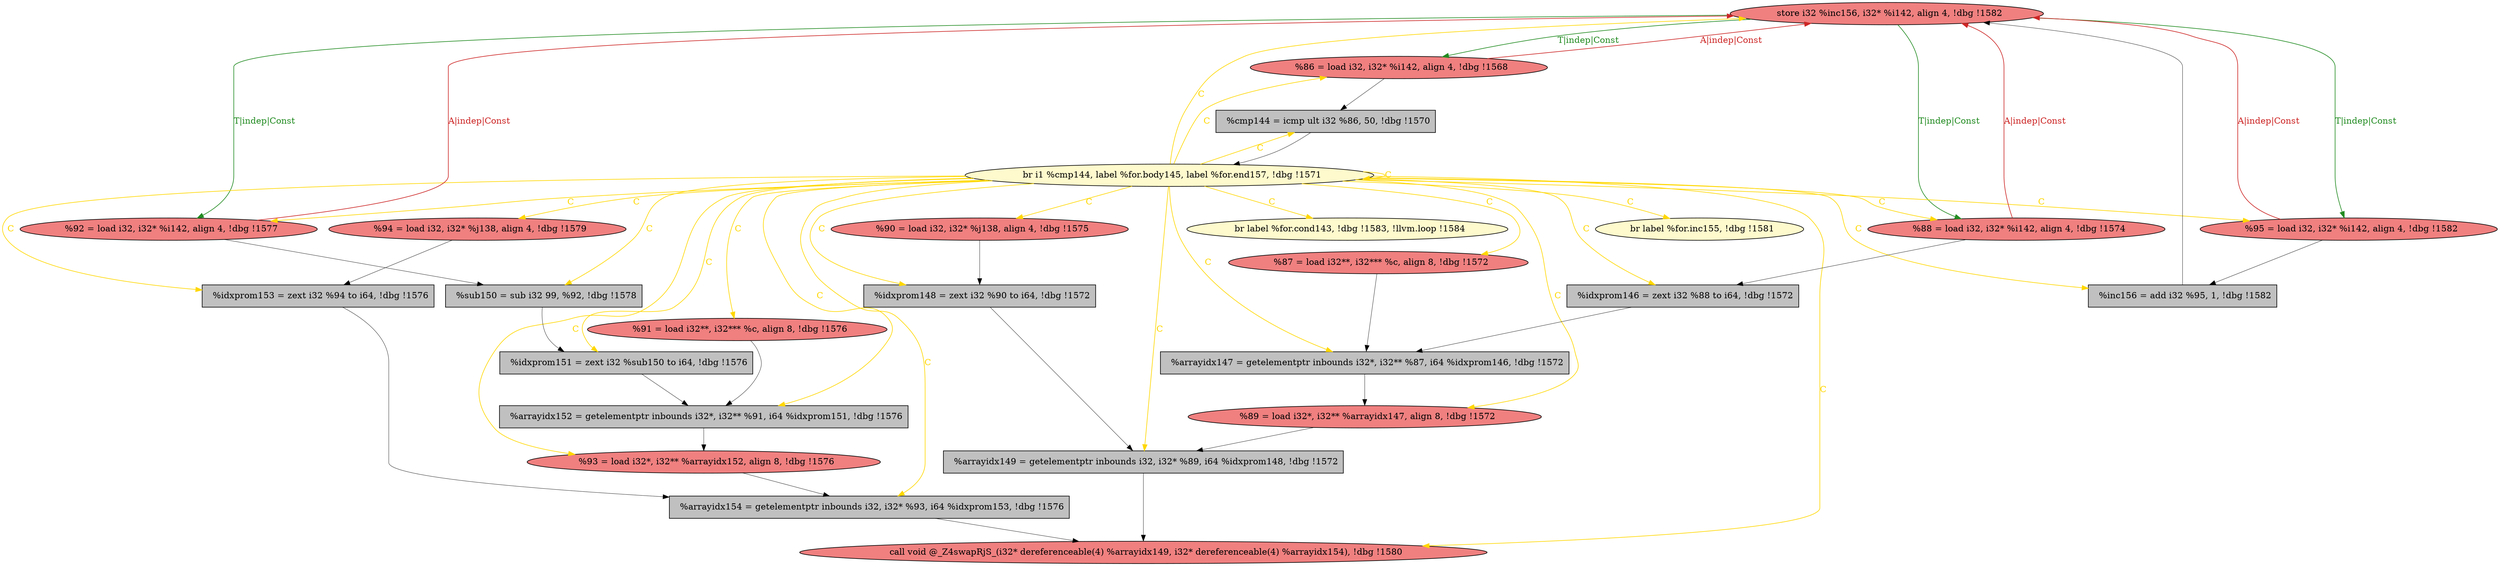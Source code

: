 
digraph G {


node7227 [fillcolor=lightcoral,label="  store i32 %inc156, i32* %i142, align 4, !dbg !1582",shape=ellipse,style=filled ]
node7224 [fillcolor=grey,label="  %arrayidx147 = getelementptr inbounds i32*, i32** %87, i64 %idxprom146, !dbg !1572",shape=rectangle,style=filled ]
node7223 [fillcolor=grey,label="  %cmp144 = icmp ult i32 %86, 50, !dbg !1570",shape=rectangle,style=filled ]
node7205 [fillcolor=grey,label="  %idxprom153 = zext i32 %94 to i64, !dbg !1576",shape=rectangle,style=filled ]
node7203 [fillcolor=lemonchiffon,label="  br i1 %cmp144, label %for.body145, label %for.end157, !dbg !1571",shape=ellipse,style=filled ]
node7219 [fillcolor=lightcoral,label="  %93 = load i32*, i32** %arrayidx152, align 8, !dbg !1576",shape=ellipse,style=filled ]
node7206 [fillcolor=lightcoral,label="  %92 = load i32, i32* %i142, align 4, !dbg !1577",shape=ellipse,style=filled ]
node7207 [fillcolor=lightcoral,label="  %86 = load i32, i32* %i142, align 4, !dbg !1568",shape=ellipse,style=filled ]
node7208 [fillcolor=grey,label="  %idxprom148 = zext i32 %90 to i64, !dbg !1572",shape=rectangle,style=filled ]
node7204 [fillcolor=grey,label="  %idxprom151 = zext i32 %sub150 to i64, !dbg !1576",shape=rectangle,style=filled ]
node7209 [fillcolor=grey,label="  %idxprom146 = zext i32 %88 to i64, !dbg !1572",shape=rectangle,style=filled ]
node7212 [fillcolor=lightcoral,label="  %94 = load i32, i32* %j138, align 4, !dbg !1579",shape=ellipse,style=filled ]
node7225 [fillcolor=grey,label="  %arrayidx149 = getelementptr inbounds i32, i32* %89, i64 %idxprom148, !dbg !1572",shape=rectangle,style=filled ]
node7217 [fillcolor=lemonchiffon,label="  br label %for.cond143, !dbg !1583, !llvm.loop !1584",shape=ellipse,style=filled ]
node7226 [fillcolor=lightcoral,label="  %89 = load i32*, i32** %arrayidx147, align 8, !dbg !1572",shape=ellipse,style=filled ]
node7218 [fillcolor=grey,label="  %inc156 = add i32 %95, 1, !dbg !1582",shape=rectangle,style=filled ]
node7202 [fillcolor=grey,label="  %arrayidx152 = getelementptr inbounds i32*, i32** %91, i64 %idxprom151, !dbg !1576",shape=rectangle,style=filled ]
node7216 [fillcolor=lemonchiffon,label="  br label %for.inc155, !dbg !1581",shape=ellipse,style=filled ]
node7221 [fillcolor=lightcoral,label="  %87 = load i32**, i32*** %c, align 8, !dbg !1572",shape=ellipse,style=filled ]
node7210 [fillcolor=lightcoral,label="  %90 = load i32, i32* %j138, align 4, !dbg !1575",shape=ellipse,style=filled ]
node7211 [fillcolor=lightcoral,label="  %88 = load i32, i32* %i142, align 4, !dbg !1574",shape=ellipse,style=filled ]
node7220 [fillcolor=grey,label="  %arrayidx154 = getelementptr inbounds i32, i32* %93, i64 %idxprom153, !dbg !1576",shape=rectangle,style=filled ]
node7213 [fillcolor=lightcoral,label="  %91 = load i32**, i32*** %c, align 8, !dbg !1576",shape=ellipse,style=filled ]
node7214 [fillcolor=lightcoral,label="  call void @_Z4swapRjS_(i32* dereferenceable(4) %arrayidx149, i32* dereferenceable(4) %arrayidx154), !dbg !1580",shape=ellipse,style=filled ]
node7222 [fillcolor=grey,label="  %sub150 = sub i32 99, %92, !dbg !1578",shape=rectangle,style=filled ]
node7215 [fillcolor=lightcoral,label="  %95 = load i32, i32* %i142, align 4, !dbg !1582",shape=ellipse,style=filled ]

node7203->node7207 [style=solid,color=gold,label="C",penwidth=1.0,fontcolor=gold ]
node7203->node7218 [style=solid,color=gold,label="C",penwidth=1.0,fontcolor=gold ]
node7213->node7202 [style=solid,color=black,label="",penwidth=0.5,fontcolor=black ]
node7203->node7208 [style=solid,color=gold,label="C",penwidth=1.0,fontcolor=gold ]
node7203->node7215 [style=solid,color=gold,label="C",penwidth=1.0,fontcolor=gold ]
node7206->node7227 [style=solid,color=firebrick3,label="A|indep|Const",penwidth=1.0,fontcolor=firebrick3 ]
node7227->node7207 [style=solid,color=forestgreen,label="T|indep|Const",penwidth=1.0,fontcolor=forestgreen ]
node7203->node7217 [style=solid,color=gold,label="C",penwidth=1.0,fontcolor=gold ]
node7207->node7227 [style=solid,color=firebrick3,label="A|indep|Const",penwidth=1.0,fontcolor=firebrick3 ]
node7208->node7225 [style=solid,color=black,label="",penwidth=0.5,fontcolor=black ]
node7203->node7224 [style=solid,color=gold,label="C",penwidth=1.0,fontcolor=gold ]
node7210->node7208 [style=solid,color=black,label="",penwidth=0.5,fontcolor=black ]
node7211->node7209 [style=solid,color=black,label="",penwidth=0.5,fontcolor=black ]
node7212->node7205 [style=solid,color=black,label="",penwidth=0.5,fontcolor=black ]
node7227->node7206 [style=solid,color=forestgreen,label="T|indep|Const",penwidth=1.0,fontcolor=forestgreen ]
node7221->node7224 [style=solid,color=black,label="",penwidth=0.5,fontcolor=black ]
node7203->node7216 [style=solid,color=gold,label="C",penwidth=1.0,fontcolor=gold ]
node7203->node7203 [style=solid,color=gold,label="C",penwidth=1.0,fontcolor=gold ]
node7223->node7203 [style=solid,color=black,label="",penwidth=0.5,fontcolor=black ]
node7220->node7214 [style=solid,color=black,label="",penwidth=0.5,fontcolor=black ]
node7209->node7224 [style=solid,color=black,label="",penwidth=0.5,fontcolor=black ]
node7202->node7219 [style=solid,color=black,label="",penwidth=0.5,fontcolor=black ]
node7203->node7221 [style=solid,color=gold,label="C",penwidth=1.0,fontcolor=gold ]
node7203->node7211 [style=solid,color=gold,label="C",penwidth=1.0,fontcolor=gold ]
node7203->node7223 [style=solid,color=gold,label="C",penwidth=1.0,fontcolor=gold ]
node7203->node7227 [style=solid,color=gold,label="C",penwidth=1.0,fontcolor=gold ]
node7203->node7219 [style=solid,color=gold,label="C",penwidth=1.0,fontcolor=gold ]
node7225->node7214 [style=solid,color=black,label="",penwidth=0.5,fontcolor=black ]
node7203->node7225 [style=solid,color=gold,label="C",penwidth=1.0,fontcolor=gold ]
node7203->node7213 [style=solid,color=gold,label="C",penwidth=1.0,fontcolor=gold ]
node7222->node7204 [style=solid,color=black,label="",penwidth=0.5,fontcolor=black ]
node7227->node7215 [style=solid,color=forestgreen,label="T|indep|Const",penwidth=1.0,fontcolor=forestgreen ]
node7203->node7220 [style=solid,color=gold,label="C",penwidth=1.0,fontcolor=gold ]
node7204->node7202 [style=solid,color=black,label="",penwidth=0.5,fontcolor=black ]
node7203->node7209 [style=solid,color=gold,label="C",penwidth=1.0,fontcolor=gold ]
node7203->node7226 [style=solid,color=gold,label="C",penwidth=1.0,fontcolor=gold ]
node7226->node7225 [style=solid,color=black,label="",penwidth=0.5,fontcolor=black ]
node7203->node7206 [style=solid,color=gold,label="C",penwidth=1.0,fontcolor=gold ]
node7203->node7212 [style=solid,color=gold,label="C",penwidth=1.0,fontcolor=gold ]
node7203->node7202 [style=solid,color=gold,label="C",penwidth=1.0,fontcolor=gold ]
node7203->node7204 [style=solid,color=gold,label="C",penwidth=1.0,fontcolor=gold ]
node7203->node7210 [style=solid,color=gold,label="C",penwidth=1.0,fontcolor=gold ]
node7219->node7220 [style=solid,color=black,label="",penwidth=0.5,fontcolor=black ]
node7203->node7214 [style=solid,color=gold,label="C",penwidth=1.0,fontcolor=gold ]
node7218->node7227 [style=solid,color=black,label="",penwidth=0.5,fontcolor=black ]
node7211->node7227 [style=solid,color=firebrick3,label="A|indep|Const",penwidth=1.0,fontcolor=firebrick3 ]
node7205->node7220 [style=solid,color=black,label="",penwidth=0.5,fontcolor=black ]
node7227->node7211 [style=solid,color=forestgreen,label="T|indep|Const",penwidth=1.0,fontcolor=forestgreen ]
node7203->node7222 [style=solid,color=gold,label="C",penwidth=1.0,fontcolor=gold ]
node7224->node7226 [style=solid,color=black,label="",penwidth=0.5,fontcolor=black ]
node7206->node7222 [style=solid,color=black,label="",penwidth=0.5,fontcolor=black ]
node7207->node7223 [style=solid,color=black,label="",penwidth=0.5,fontcolor=black ]
node7215->node7227 [style=solid,color=firebrick3,label="A|indep|Const",penwidth=1.0,fontcolor=firebrick3 ]
node7215->node7218 [style=solid,color=black,label="",penwidth=0.5,fontcolor=black ]
node7203->node7205 [style=solid,color=gold,label="C",penwidth=1.0,fontcolor=gold ]


}
